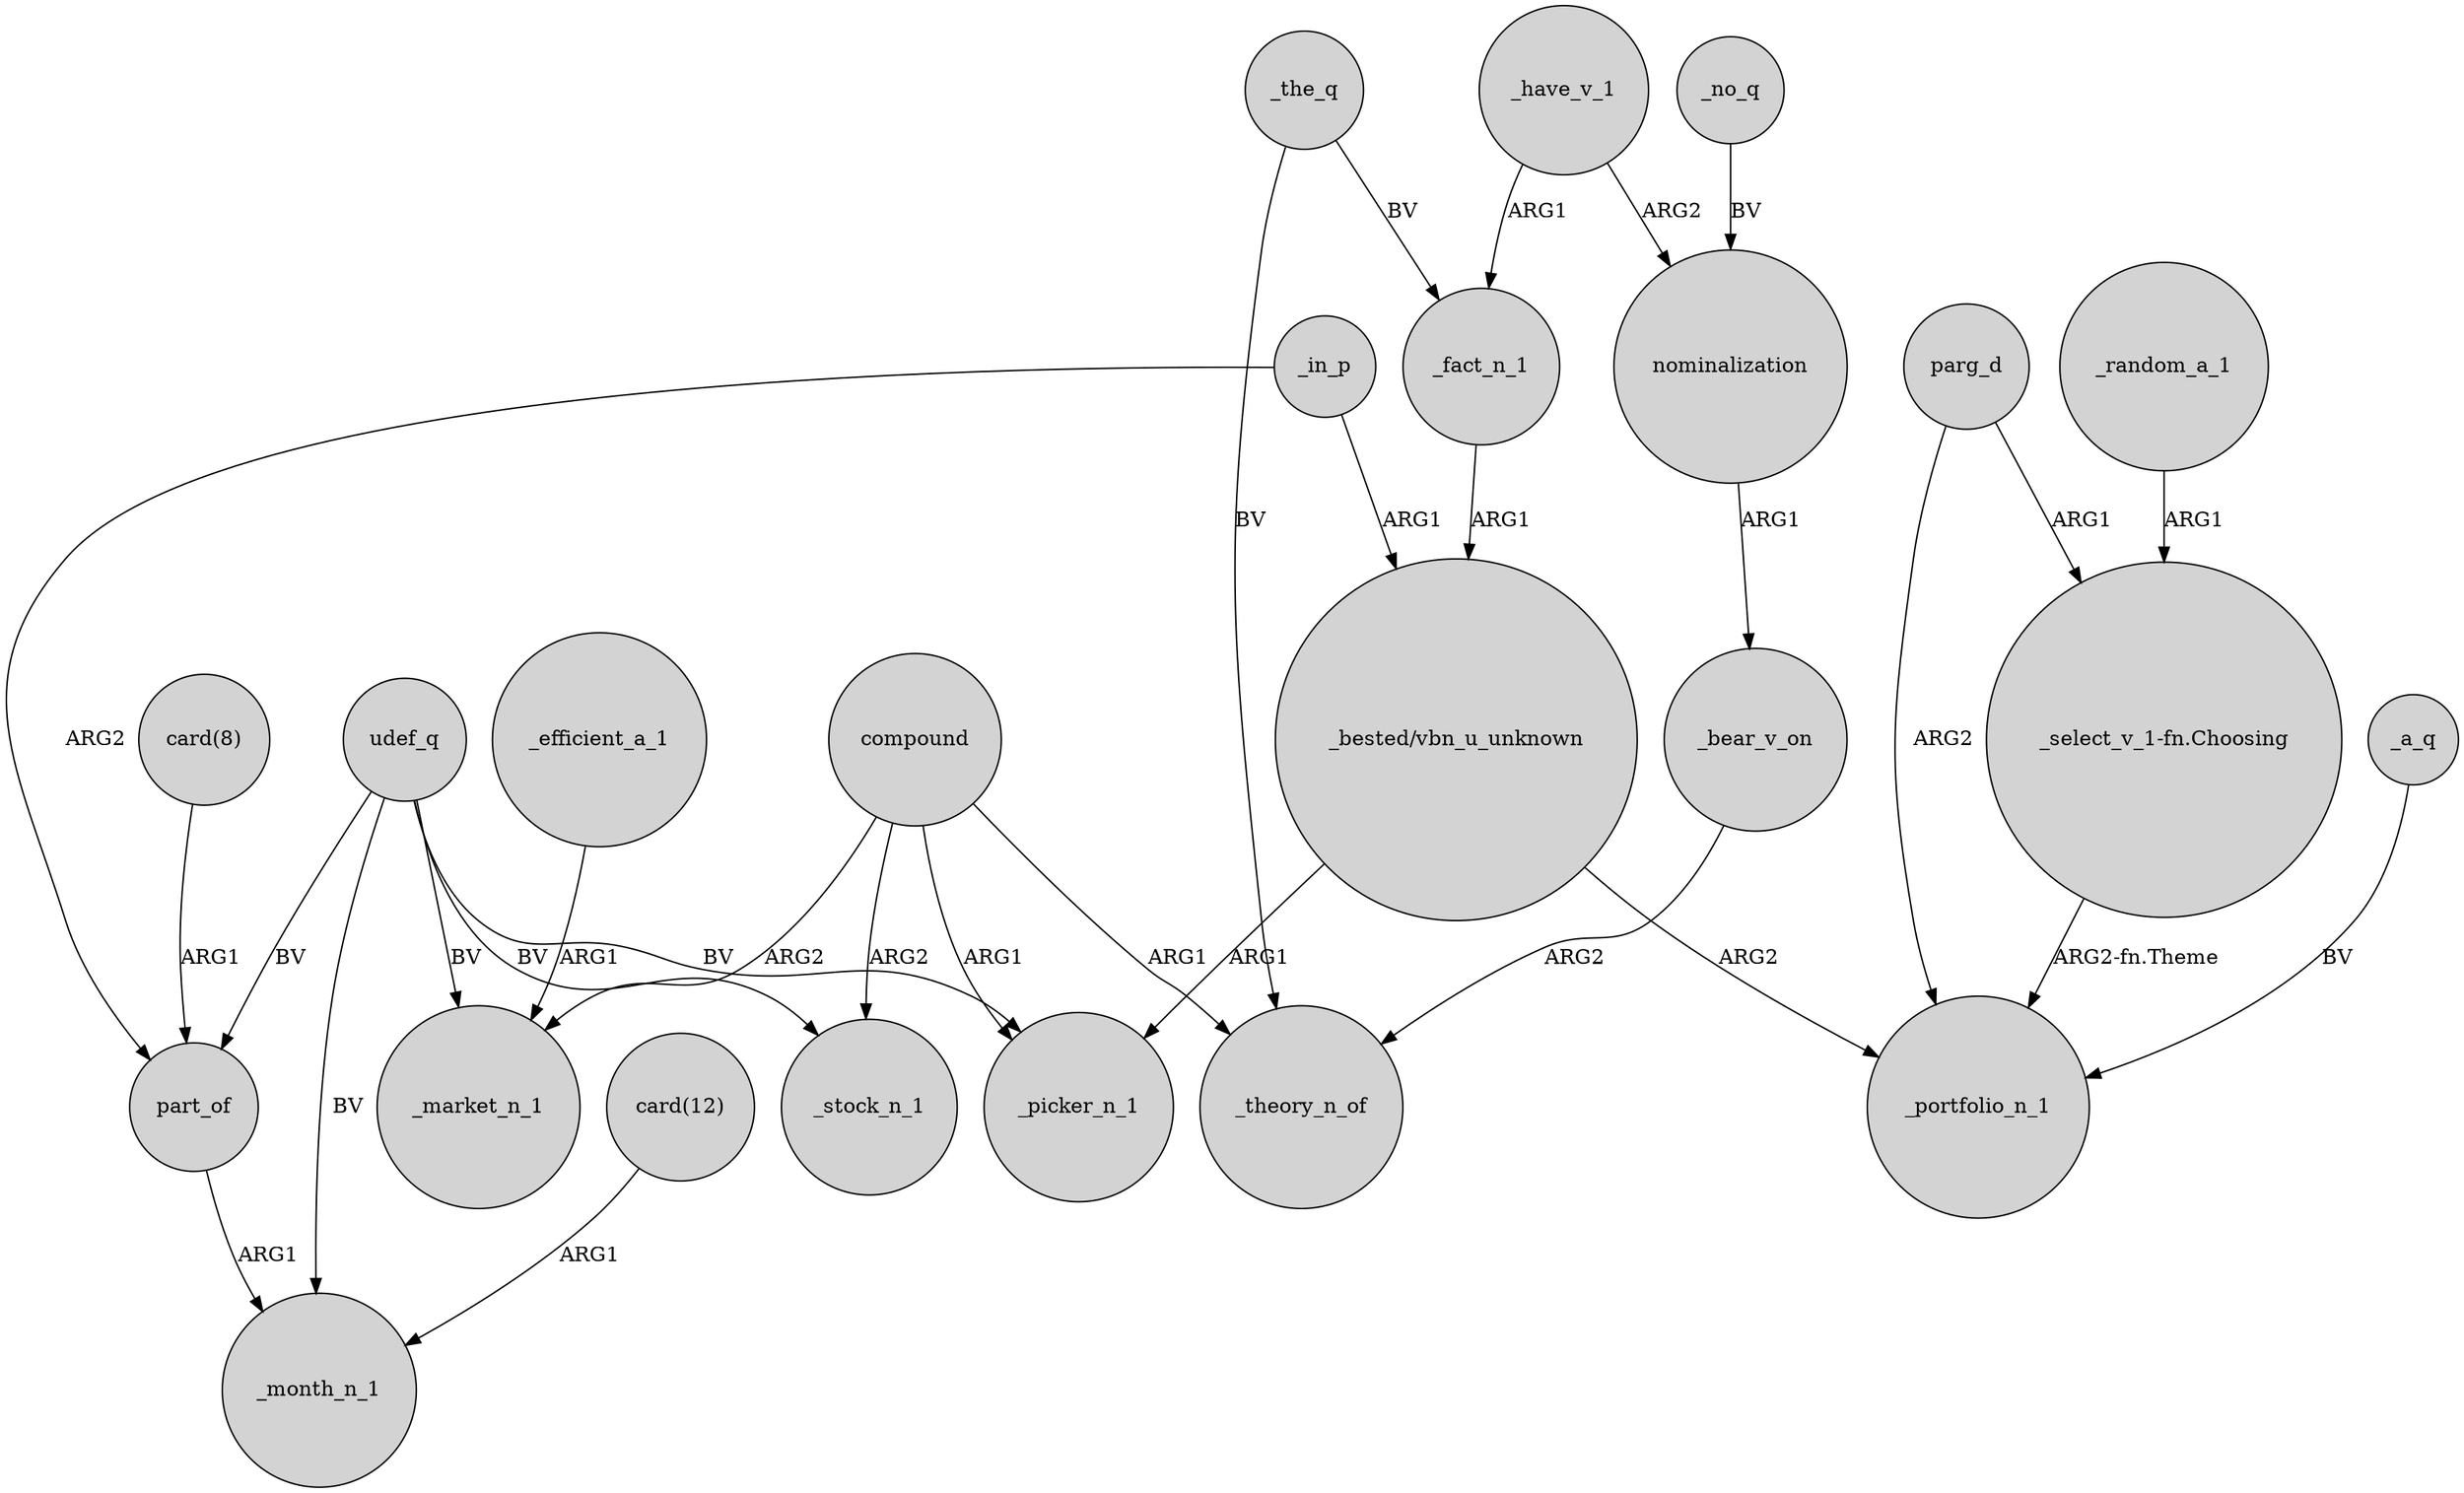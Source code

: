 digraph {
	node [shape=circle style=filled]
	compound -> _market_n_1 [label=ARG2]
	udef_q -> part_of [label=BV]
	_fact_n_1 -> "_bested/vbn_u_unknown" [label=ARG1]
	compound -> _theory_n_of [label=ARG1]
	udef_q -> _market_n_1 [label=BV]
	_the_q -> _theory_n_of [label=BV]
	udef_q -> _month_n_1 [label=BV]
	parg_d -> "_select_v_1-fn.Choosing" [label=ARG1]
	_no_q -> nominalization [label=BV]
	compound -> _stock_n_1 [label=ARG2]
	compound -> _picker_n_1 [label=ARG1]
	_have_v_1 -> nominalization [label=ARG2]
	part_of -> _month_n_1 [label=ARG1]
	udef_q -> _picker_n_1 [label=BV]
	udef_q -> _stock_n_1 [label=BV]
	_efficient_a_1 -> _market_n_1 [label=ARG1]
	_have_v_1 -> _fact_n_1 [label=ARG1]
	"card(12)" -> _month_n_1 [label=ARG1]
	nominalization -> _bear_v_on [label=ARG1]
	_bear_v_on -> _theory_n_of [label=ARG2]
	_the_q -> _fact_n_1 [label=BV]
	parg_d -> _portfolio_n_1 [label=ARG2]
	_in_p -> "_bested/vbn_u_unknown" [label=ARG1]
	_random_a_1 -> "_select_v_1-fn.Choosing" [label=ARG1]
	_a_q -> _portfolio_n_1 [label=BV]
	"_select_v_1-fn.Choosing" -> _portfolio_n_1 [label="ARG2-fn.Theme"]
	"_bested/vbn_u_unknown" -> _picker_n_1 [label=ARG1]
	_in_p -> part_of [label=ARG2]
	"card(8)" -> part_of [label=ARG1]
	"_bested/vbn_u_unknown" -> _portfolio_n_1 [label=ARG2]
}

